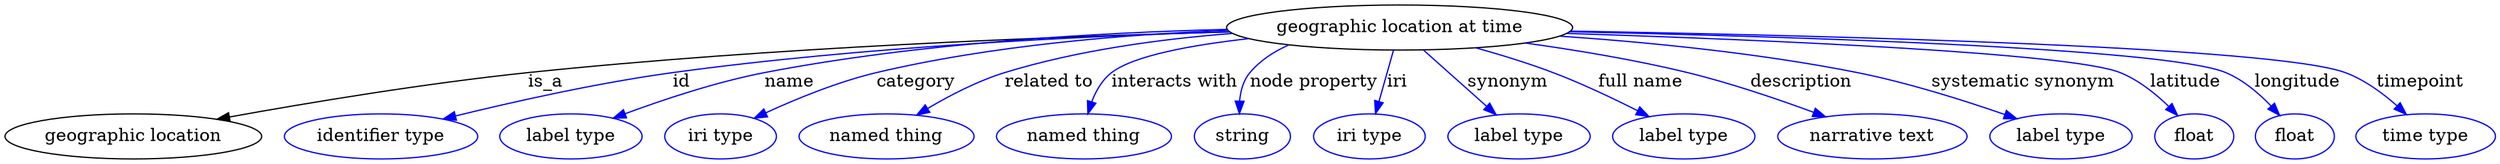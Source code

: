 digraph {
	graph [bb="0,0,1615.4,122"];
	node [label="\N"];
	"geographic location at time"	 [height=0.5,
		label="geographic location at time",
		pos="894.09,104",
		width=2.9614];
	"geographic location"	 [height=0.5,
		pos="80.09,18",
		width=2.2247];
	"geographic location at time" -> "geographic location"	 [label=is_a,
		lp="356.37,61",
		pos="e,136.51,30.82 789.16,100.75 678.32,96.462 498.61,87.112 344.54,68 276.58,59.57 199.76,44.406 146.5,32.98"];
	id	 [color=blue,
		height=0.5,
		label="identifier type",
		pos="238.09,18",
		width=1.652];
	"geographic location at time" -> id	 [color=blue,
		label=id,
		lp="442.54,61",
		pos="e,280.15,30.897 788.95,100.59 695.76,96.422 556.25,87.351 436.2,68 385.84,59.882 329.54,45.106 289.87,33.714",
		style=solid];
	name	 [color=blue,
		height=0.5,
		label="label type",
		pos="360.09,18",
		width=1.2425];
	"geographic location at time" -> name	 [color=blue,
		label=name,
		lp="512.25,61",
		pos="e,390.08,31.548 793.49,97.876 694.74,91.325 551.26,80.215 496.77,68 463.07,60.444 426.38,46.699 399.51,35.53",
		style=solid];
	category	 [color=blue,
		height=0.5,
		label="iri type",
		pos="458.09,18",
		width=0.9834];
	"geographic location at time" -> category	 [color=blue,
		label=category,
		lp="592.19,61",
		pos="e,482.11,31.638 796.6,96.66 716.46,89.994 609.58,79.473 567.9,68 540.98,60.591 512.33,47.345 491.04,36.347",
		style=solid];
	"related to"	 [color=blue,
		height=0.5,
		label="named thing",
		pos="565.09,18",
		width=1.5019];
	"geographic location at time" -> "related to"	 [color=blue,
		label="related to",
		lp="675.33,61",
		pos="e,587.27,34.6 803.55,94.467 745.76,87.663 676.61,77.981 648.62,68 629.99,61.357 610.93,50.338 595.74,40.333",
		style=solid];
	"interacts with"	 [color=blue,
		height=0.5,
		label="named thing",
		pos="691.09,18",
		width=1.5019];
	"geographic location at time" -> "interacts with"	 [color=blue,
		label="interacts with",
		lp="755,61",
		pos="e,695.92,36.349 806.71,93.573 769.33,87.66 730.93,79.179 716.28,68 708.95,62.405 703.59,54.089 699.75,45.839",
		style=solid];
	"node property"	 [color=blue,
		height=0.5,
		label=string,
		pos="793.09,18",
		width=0.8403];
	"geographic location at time" -> "node property"	 [color=blue,
		label="node property",
		lp="842.16,61",
		pos="e,792.58,36.474 832.21,89.311 821.13,84.182 810.68,77.28 802.95,68 797.96,62.018 795.24,54.241 793.82,46.609",
		style=solid];
	iri	 [color=blue,
		height=0.5,
		label="iri type",
		pos="877.09,18",
		width=0.9834];
	"geographic location at time" -> iri	 [color=blue,
		label=iri,
		lp="893.31,61",
		pos="e,880.63,35.917 890.48,85.762 888.19,74.168 885.18,58.931 882.59,45.843",
		style=solid];
	synonym	 [color=blue,
		height=0.5,
		label="label type",
		pos="975.09,18",
		width=1.2425];
	"geographic location at time" -> synonym	 [color=blue,
		label=synonym,
		lp="965.76,61",
		pos="e,959.16,34.919 910.87,86.181 922.84,73.478 939.07,56.249 952.21,42.289",
		style=solid];
	"full name"	 [color=blue,
		height=0.5,
		label="label type",
		pos="1082.1,18",
		width=1.2425];
	"geographic location at time" -> "full name"	 [color=blue,
		label="full name",
		lp="1049.7,61",
		pos="e,1058,33.432 944.37,88.069 960.79,82.343 978.95,75.443 995.09,68 1013.5,59.525 1033.1,48.442 1049,38.866",
		style=solid];
	description	 [color=blue,
		height=0.5,
		label="narrative text",
		pos="1202.1,18",
		width=1.5834];
	"geographic location at time" -> description	 [color=blue,
		label=description,
		lp="1149.2,61",
		pos="e,1170.4,33.038 974.12,92.084 1007.3,86.229 1045.9,78.207 1080.1,68 1107.8,59.743 1137.8,47.485 1161.1,37.174",
		style=solid];
	"systematic synonym"	 [color=blue,
		height=0.5,
		label="label type",
		pos="1322.1,18",
		width=1.2425];
	"geographic location at time" -> "systematic synonym"	 [color=blue,
		label="systematic synonym",
		lp="1288.1,61",
		pos="e,1291.7,31.238 993.06,97.244 1049.6,92.015 1121.4,83.037 1184.1,68 1218,59.87 1255,46.164 1282.2,35.156",
		style=solid];
	latitude	 [color=blue,
		height=0.5,
		label=float,
		pos="1412.1,18",
		width=0.75];
	"geographic location at time" -> latitude	 [color=blue,
		label=latitude,
		lp="1395.1,61",
		pos="e,1397.7,33.626 996.77,99.045 1120.9,92.561 1317.2,80.541 1349.1,68 1364.4,61.993 1378.9,50.969 1390.1,40.798",
		style=solid];
	longitude	 [color=blue,
		height=0.5,
		label=float,
		pos="1484.1,18",
		width=0.75];
	"geographic location at time" -> longitude	 [color=blue,
		label=longitude,
		lp="1472.5,61",
		pos="e,1469.4,33.683 998.44,100.14 1140.6,94.381 1381.9,82.63 1420.1,68 1435.7,62.018 1450.6,50.843 1462.1,40.574",
		style=solid];
	timepoint	 [color=blue,
		height=0.5,
		label="time type",
		pos="1572.1,18",
		width=1.2017];
	"geographic location at time" -> timepoint	 [color=blue,
		label=timepoint,
		lp="1555.9,61",
		pos="e,1555,34.711 999.31,100.99 1161.1,95.878 1457.1,84.432 1503.1,68 1519.2,62.259 1534.8,51.537 1547.1,41.49",
		style=solid];
}
